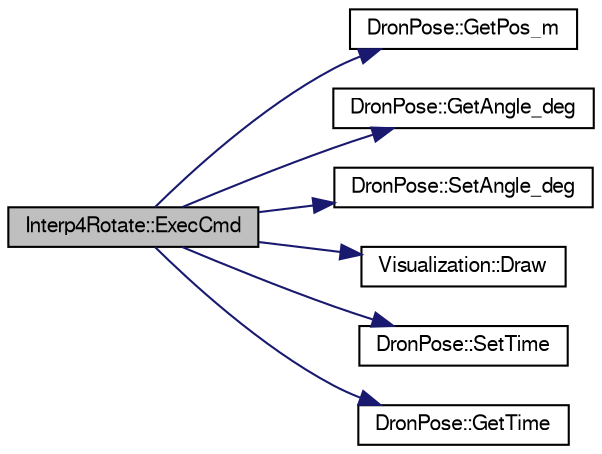 digraph "Interp4Rotate::ExecCmd"
{
  edge [fontname="FreeSans",fontsize="10",labelfontname="FreeSans",labelfontsize="10"];
  node [fontname="FreeSans",fontsize="10",shape=record];
  rankdir="LR";
  Node1 [label="Interp4Rotate::ExecCmd",height=0.2,width=0.4,color="black", fillcolor="grey75", style="filled", fontcolor="black"];
  Node1 -> Node2 [color="midnightblue",fontsize="10",style="solid",fontname="FreeSans"];
  Node2 [label="DronPose::GetPos_m",height=0.2,width=0.4,color="black", fillcolor="white", style="filled",URL="$class_dron_pose.html#a28a67bce394f521e1dad82e1e732d2b4",tooltip="Udostępnia wartości współrzędnych pozy robota. "];
  Node1 -> Node3 [color="midnightblue",fontsize="10",style="solid",fontname="FreeSans"];
  Node3 [label="DronPose::GetAngle_deg",height=0.2,width=0.4,color="black", fillcolor="white", style="filled",URL="$class_dron_pose.html#aa9160f3023b57af02925b0f897f479d7",tooltip="Udostępnia kąt orientacji drona. "];
  Node1 -> Node4 [color="midnightblue",fontsize="10",style="solid",fontname="FreeSans"];
  Node4 [label="DronPose::SetAngle_deg",height=0.2,width=0.4,color="black", fillcolor="white", style="filled",URL="$class_dron_pose.html#aee0129456ec59fde5b6bdbadb9c699e9",tooltip="Ustawia wartości kąta orientacji robota. "];
  Node1 -> Node5 [color="midnightblue",fontsize="10",style="solid",fontname="FreeSans"];
  Node5 [label="Visualization::Draw",height=0.2,width=0.4,color="black", fillcolor="white", style="filled",URL="$class_visualization.html#ad5a2dbdd604cafb0c38b586886bbd924",tooltip="Powoduje odrysowanie aktualnej sceny z uwzglęnieniem bieżącej pozycji drona. "];
  Node1 -> Node6 [color="midnightblue",fontsize="10",style="solid",fontname="FreeSans"];
  Node6 [label="DronPose::SetTime",height=0.2,width=0.4,color="black", fillcolor="white", style="filled",URL="$class_dron_pose.html#a77cb2b49a99f3c5d8cbf57312138f3b7",tooltip="Aktualizuje czas trwania lotu drona. "];
  Node1 -> Node7 [color="midnightblue",fontsize="10",style="solid",fontname="FreeSans"];
  Node7 [label="DronPose::GetTime",height=0.2,width=0.4,color="black", fillcolor="white", style="filled",URL="$class_dron_pose.html#ac93545151306cb4bae04bf15e32c2ec8",tooltip="Udostępnia czas lotu drona. "];
}
